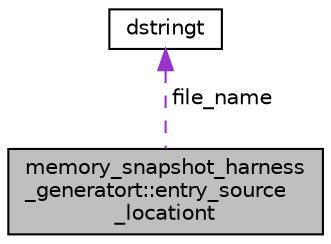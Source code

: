 digraph "memory_snapshot_harness_generatort::entry_source_locationt"
{
 // LATEX_PDF_SIZE
  bgcolor="transparent";
  edge [fontname="Helvetica",fontsize="10",labelfontname="Helvetica",labelfontsize="10"];
  node [fontname="Helvetica",fontsize="10",shape=record];
  Node1 [label="memory_snapshot_harness\l_generatort::entry_source\l_locationt",height=0.2,width=0.4,color="black", fillcolor="grey75", style="filled", fontcolor="black",tooltip="User provided source location: file name and line number; the structure wraps this option with a pars..."];
  Node2 -> Node1 [dir="back",color="darkorchid3",fontsize="10",style="dashed",label=" file_name" ,fontname="Helvetica"];
  Node2 [label="dstringt",height=0.2,width=0.4,color="black",URL="$classdstringt.html",tooltip="dstringt has one field, an unsigned integer no which is an index into a static table of strings."];
}
